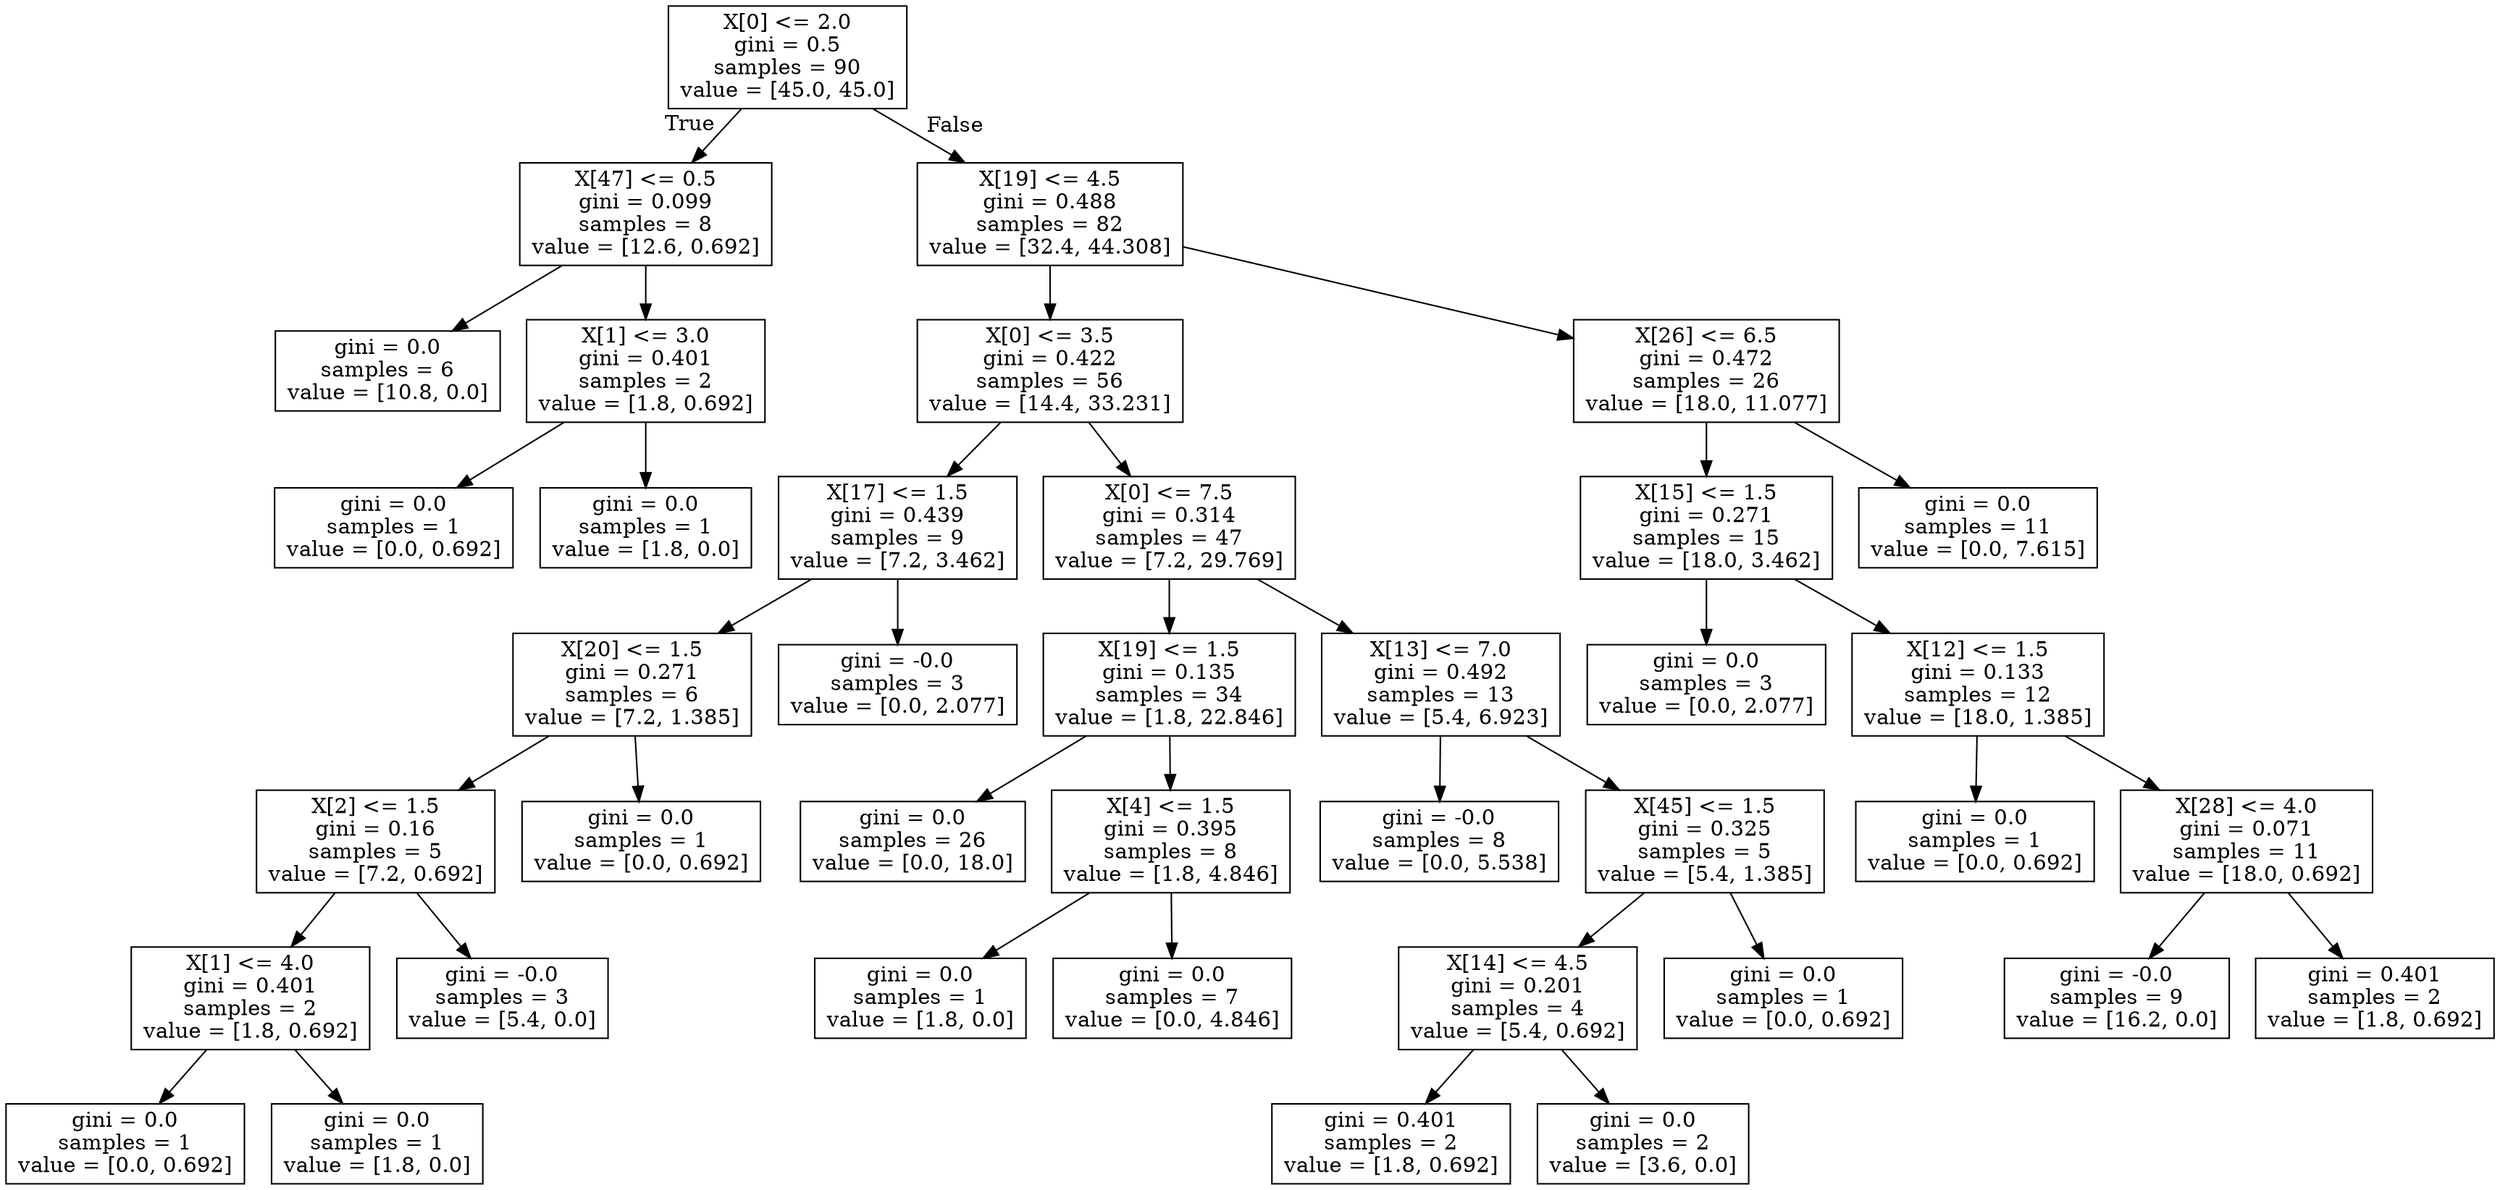 digraph Tree {
node [shape=box] ;
0 [label="X[0] <= 2.0\ngini = 0.5\nsamples = 90\nvalue = [45.0, 45.0]"] ;
1 [label="X[47] <= 0.5\ngini = 0.099\nsamples = 8\nvalue = [12.6, 0.692]"] ;
0 -> 1 [labeldistance=2.5, labelangle=45, headlabel="True"] ;
2 [label="gini = 0.0\nsamples = 6\nvalue = [10.8, 0.0]"] ;
1 -> 2 ;
3 [label="X[1] <= 3.0\ngini = 0.401\nsamples = 2\nvalue = [1.8, 0.692]"] ;
1 -> 3 ;
4 [label="gini = 0.0\nsamples = 1\nvalue = [0.0, 0.692]"] ;
3 -> 4 ;
5 [label="gini = 0.0\nsamples = 1\nvalue = [1.8, 0.0]"] ;
3 -> 5 ;
6 [label="X[19] <= 4.5\ngini = 0.488\nsamples = 82\nvalue = [32.4, 44.308]"] ;
0 -> 6 [labeldistance=2.5, labelangle=-45, headlabel="False"] ;
7 [label="X[0] <= 3.5\ngini = 0.422\nsamples = 56\nvalue = [14.4, 33.231]"] ;
6 -> 7 ;
8 [label="X[17] <= 1.5\ngini = 0.439\nsamples = 9\nvalue = [7.2, 3.462]"] ;
7 -> 8 ;
9 [label="X[20] <= 1.5\ngini = 0.271\nsamples = 6\nvalue = [7.2, 1.385]"] ;
8 -> 9 ;
10 [label="X[2] <= 1.5\ngini = 0.16\nsamples = 5\nvalue = [7.2, 0.692]"] ;
9 -> 10 ;
11 [label="X[1] <= 4.0\ngini = 0.401\nsamples = 2\nvalue = [1.8, 0.692]"] ;
10 -> 11 ;
12 [label="gini = 0.0\nsamples = 1\nvalue = [0.0, 0.692]"] ;
11 -> 12 ;
13 [label="gini = 0.0\nsamples = 1\nvalue = [1.8, 0.0]"] ;
11 -> 13 ;
14 [label="gini = -0.0\nsamples = 3\nvalue = [5.4, 0.0]"] ;
10 -> 14 ;
15 [label="gini = 0.0\nsamples = 1\nvalue = [0.0, 0.692]"] ;
9 -> 15 ;
16 [label="gini = -0.0\nsamples = 3\nvalue = [0.0, 2.077]"] ;
8 -> 16 ;
17 [label="X[0] <= 7.5\ngini = 0.314\nsamples = 47\nvalue = [7.2, 29.769]"] ;
7 -> 17 ;
18 [label="X[19] <= 1.5\ngini = 0.135\nsamples = 34\nvalue = [1.8, 22.846]"] ;
17 -> 18 ;
19 [label="gini = 0.0\nsamples = 26\nvalue = [0.0, 18.0]"] ;
18 -> 19 ;
20 [label="X[4] <= 1.5\ngini = 0.395\nsamples = 8\nvalue = [1.8, 4.846]"] ;
18 -> 20 ;
21 [label="gini = 0.0\nsamples = 1\nvalue = [1.8, 0.0]"] ;
20 -> 21 ;
22 [label="gini = 0.0\nsamples = 7\nvalue = [0.0, 4.846]"] ;
20 -> 22 ;
23 [label="X[13] <= 7.0\ngini = 0.492\nsamples = 13\nvalue = [5.4, 6.923]"] ;
17 -> 23 ;
24 [label="gini = -0.0\nsamples = 8\nvalue = [0.0, 5.538]"] ;
23 -> 24 ;
25 [label="X[45] <= 1.5\ngini = 0.325\nsamples = 5\nvalue = [5.4, 1.385]"] ;
23 -> 25 ;
26 [label="X[14] <= 4.5\ngini = 0.201\nsamples = 4\nvalue = [5.4, 0.692]"] ;
25 -> 26 ;
27 [label="gini = 0.401\nsamples = 2\nvalue = [1.8, 0.692]"] ;
26 -> 27 ;
28 [label="gini = 0.0\nsamples = 2\nvalue = [3.6, 0.0]"] ;
26 -> 28 ;
29 [label="gini = 0.0\nsamples = 1\nvalue = [0.0, 0.692]"] ;
25 -> 29 ;
30 [label="X[26] <= 6.5\ngini = 0.472\nsamples = 26\nvalue = [18.0, 11.077]"] ;
6 -> 30 ;
31 [label="X[15] <= 1.5\ngini = 0.271\nsamples = 15\nvalue = [18.0, 3.462]"] ;
30 -> 31 ;
32 [label="gini = 0.0\nsamples = 3\nvalue = [0.0, 2.077]"] ;
31 -> 32 ;
33 [label="X[12] <= 1.5\ngini = 0.133\nsamples = 12\nvalue = [18.0, 1.385]"] ;
31 -> 33 ;
34 [label="gini = 0.0\nsamples = 1\nvalue = [0.0, 0.692]"] ;
33 -> 34 ;
35 [label="X[28] <= 4.0\ngini = 0.071\nsamples = 11\nvalue = [18.0, 0.692]"] ;
33 -> 35 ;
36 [label="gini = -0.0\nsamples = 9\nvalue = [16.2, 0.0]"] ;
35 -> 36 ;
37 [label="gini = 0.401\nsamples = 2\nvalue = [1.8, 0.692]"] ;
35 -> 37 ;
38 [label="gini = 0.0\nsamples = 11\nvalue = [0.0, 7.615]"] ;
30 -> 38 ;
}